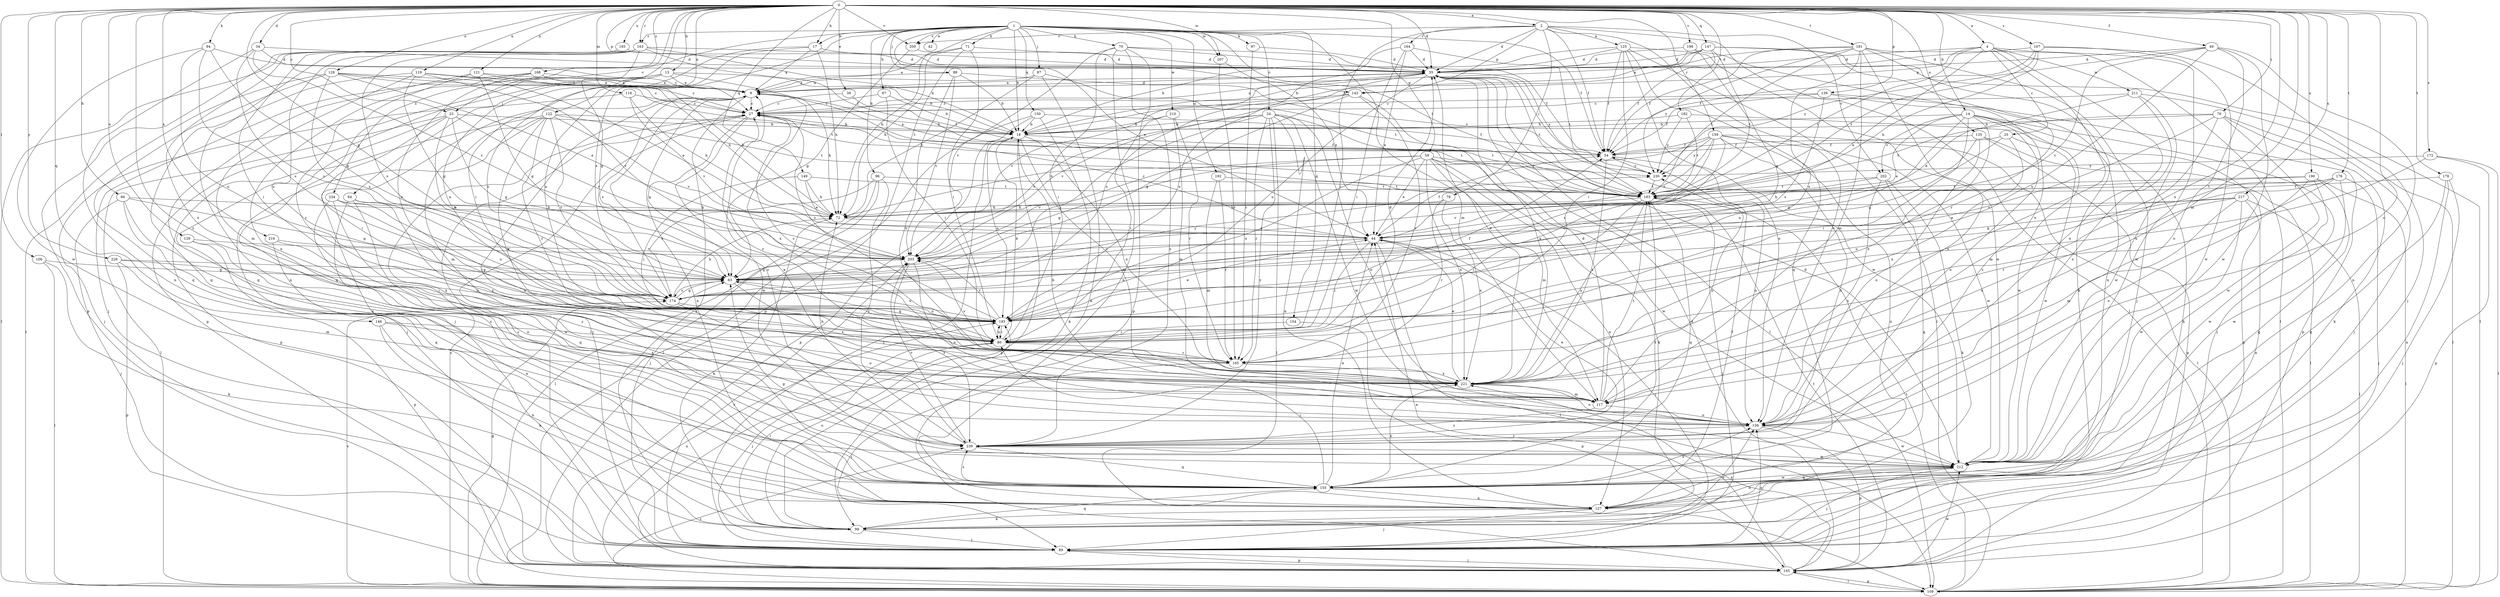 strict digraph  {
0;
1;
2;
4;
9;
13;
14;
17;
18;
23;
24;
25;
27;
34;
35;
39;
42;
44;
49;
54;
59;
63;
66;
67;
70;
71;
72;
76;
78;
80;
84;
87;
88;
89;
94;
96;
97;
99;
106;
109;
116;
117;
119;
121;
122;
125;
127;
128;
129;
135;
136;
139;
143;
145;
146;
147;
149;
150;
154;
155;
159;
163;
164;
165;
167;
168;
172;
174;
176;
178;
181;
182;
183;
185;
190;
192;
193;
198;
200;
202;
203;
207;
210;
211;
212;
216;
217;
221;
226;
230;
234;
239;
0 -> 2  [label=a];
0 -> 4  [label=a];
0 -> 13  [label=b];
0 -> 14  [label=b];
0 -> 17  [label=b];
0 -> 23  [label=c];
0 -> 34  [label=d];
0 -> 35  [label=d];
0 -> 39  [label=e];
0 -> 49  [label=f];
0 -> 59  [label=g];
0 -> 63  [label=g];
0 -> 66  [label=h];
0 -> 76  [label=i];
0 -> 84  [label=j];
0 -> 94  [label=k];
0 -> 106  [label=l];
0 -> 116  [label=m];
0 -> 117  [label=m];
0 -> 119  [label=n];
0 -> 121  [label=n];
0 -> 122  [label=n];
0 -> 128  [label=o];
0 -> 129  [label=o];
0 -> 135  [label=o];
0 -> 136  [label=o];
0 -> 139  [label=p];
0 -> 143  [label=p];
0 -> 146  [label=q];
0 -> 147  [label=q];
0 -> 149  [label=q];
0 -> 159  [label=r];
0 -> 163  [label=r];
0 -> 167  [label=s];
0 -> 168  [label=s];
0 -> 172  [label=s];
0 -> 176  [label=t];
0 -> 178  [label=t];
0 -> 181  [label=t];
0 -> 182  [label=t];
0 -> 185  [label=u];
0 -> 190  [label=u];
0 -> 198  [label=v];
0 -> 200  [label=v];
0 -> 207  [label=w];
0 -> 216  [label=x];
0 -> 217  [label=x];
0 -> 221  [label=x];
0 -> 226  [label=y];
0 -> 234  [label=z];
0 -> 239  [label=z];
1 -> 17  [label=b];
1 -> 18  [label=b];
1 -> 23  [label=c];
1 -> 24  [label=c];
1 -> 42  [label=e];
1 -> 44  [label=e];
1 -> 54  [label=f];
1 -> 67  [label=h];
1 -> 70  [label=h];
1 -> 71  [label=h];
1 -> 72  [label=h];
1 -> 87  [label=j];
1 -> 88  [label=j];
1 -> 96  [label=k];
1 -> 97  [label=k];
1 -> 117  [label=m];
1 -> 150  [label=q];
1 -> 154  [label=q];
1 -> 163  [label=r];
1 -> 174  [label=s];
1 -> 183  [label=t];
1 -> 192  [label=u];
1 -> 200  [label=v];
1 -> 207  [label=w];
1 -> 210  [label=w];
2 -> 35  [label=d];
2 -> 54  [label=f];
2 -> 78  [label=i];
2 -> 80  [label=i];
2 -> 109  [label=l];
2 -> 125  [label=n];
2 -> 136  [label=o];
2 -> 143  [label=p];
2 -> 164  [label=r];
2 -> 200  [label=v];
2 -> 202  [label=v];
4 -> 25  [label=c];
4 -> 35  [label=d];
4 -> 44  [label=e];
4 -> 136  [label=o];
4 -> 143  [label=p];
4 -> 183  [label=t];
4 -> 211  [label=w];
4 -> 212  [label=w];
4 -> 221  [label=x];
9 -> 27  [label=c];
9 -> 35  [label=d];
9 -> 72  [label=h];
9 -> 89  [label=j];
9 -> 99  [label=k];
9 -> 127  [label=n];
9 -> 174  [label=s];
9 -> 221  [label=x];
9 -> 239  [label=z];
13 -> 9  [label=a];
13 -> 18  [label=b];
13 -> 145  [label=p];
13 -> 155  [label=q];
13 -> 174  [label=s];
13 -> 183  [label=t];
13 -> 193  [label=u];
14 -> 18  [label=b];
14 -> 44  [label=e];
14 -> 80  [label=i];
14 -> 89  [label=j];
14 -> 99  [label=k];
14 -> 136  [label=o];
14 -> 193  [label=u];
14 -> 202  [label=v];
14 -> 212  [label=w];
14 -> 221  [label=x];
17 -> 9  [label=a];
17 -> 35  [label=d];
17 -> 72  [label=h];
17 -> 80  [label=i];
17 -> 193  [label=u];
18 -> 54  [label=f];
18 -> 89  [label=j];
18 -> 117  [label=m];
18 -> 145  [label=p];
18 -> 193  [label=u];
18 -> 221  [label=x];
23 -> 18  [label=b];
23 -> 63  [label=g];
23 -> 80  [label=i];
23 -> 109  [label=l];
23 -> 127  [label=n];
23 -> 174  [label=s];
23 -> 203  [label=v];
24 -> 18  [label=b];
24 -> 109  [label=l];
24 -> 127  [label=n];
24 -> 136  [label=o];
24 -> 165  [label=r];
24 -> 174  [label=s];
24 -> 183  [label=t];
24 -> 203  [label=v];
24 -> 212  [label=w];
24 -> 239  [label=z];
25 -> 54  [label=f];
25 -> 63  [label=g];
25 -> 212  [label=w];
25 -> 221  [label=x];
27 -> 18  [label=b];
27 -> 35  [label=d];
27 -> 63  [label=g];
27 -> 89  [label=j];
27 -> 183  [label=t];
27 -> 212  [label=w];
34 -> 27  [label=c];
34 -> 35  [label=d];
34 -> 127  [label=n];
34 -> 174  [label=s];
34 -> 203  [label=v];
35 -> 9  [label=a];
35 -> 109  [label=l];
35 -> 174  [label=s];
35 -> 183  [label=t];
35 -> 193  [label=u];
35 -> 203  [label=v];
35 -> 212  [label=w];
35 -> 230  [label=y];
39 -> 27  [label=c];
39 -> 54  [label=f];
44 -> 27  [label=c];
44 -> 54  [label=f];
44 -> 80  [label=i];
44 -> 89  [label=j];
44 -> 109  [label=l];
44 -> 203  [label=v];
49 -> 35  [label=d];
49 -> 127  [label=n];
49 -> 136  [label=o];
49 -> 193  [label=u];
49 -> 203  [label=v];
49 -> 212  [label=w];
49 -> 230  [label=y];
54 -> 9  [label=a];
54 -> 136  [label=o];
54 -> 221  [label=x];
54 -> 230  [label=y];
59 -> 44  [label=e];
59 -> 63  [label=g];
59 -> 99  [label=k];
59 -> 117  [label=m];
59 -> 127  [label=n];
59 -> 193  [label=u];
59 -> 203  [label=v];
59 -> 212  [label=w];
59 -> 221  [label=x];
59 -> 230  [label=y];
63 -> 174  [label=s];
63 -> 193  [label=u];
63 -> 221  [label=x];
63 -> 230  [label=y];
66 -> 63  [label=g];
66 -> 72  [label=h];
66 -> 89  [label=j];
66 -> 155  [label=q];
66 -> 239  [label=z];
67 -> 18  [label=b];
67 -> 27  [label=c];
67 -> 80  [label=i];
70 -> 35  [label=d];
70 -> 54  [label=f];
70 -> 80  [label=i];
70 -> 127  [label=n];
70 -> 145  [label=p];
70 -> 203  [label=v];
70 -> 239  [label=z];
71 -> 9  [label=a];
71 -> 35  [label=d];
71 -> 72  [label=h];
71 -> 80  [label=i];
71 -> 145  [label=p];
72 -> 44  [label=e];
72 -> 99  [label=k];
76 -> 18  [label=b];
76 -> 89  [label=j];
76 -> 99  [label=k];
76 -> 117  [label=m];
76 -> 174  [label=s];
76 -> 183  [label=t];
76 -> 212  [label=w];
78 -> 72  [label=h];
78 -> 165  [label=r];
78 -> 221  [label=x];
80 -> 18  [label=b];
80 -> 35  [label=d];
80 -> 63  [label=g];
80 -> 89  [label=j];
80 -> 165  [label=r];
80 -> 193  [label=u];
84 -> 72  [label=h];
84 -> 155  [label=q];
84 -> 212  [label=w];
84 -> 221  [label=x];
87 -> 9  [label=a];
87 -> 72  [label=h];
87 -> 99  [label=k];
87 -> 183  [label=t];
88 -> 9  [label=a];
88 -> 18  [label=b];
88 -> 203  [label=v];
88 -> 221  [label=x];
88 -> 230  [label=y];
89 -> 27  [label=c];
89 -> 136  [label=o];
89 -> 145  [label=p];
89 -> 203  [label=v];
94 -> 35  [label=d];
94 -> 63  [label=g];
94 -> 174  [label=s];
94 -> 193  [label=u];
94 -> 212  [label=w];
96 -> 89  [label=j];
96 -> 109  [label=l];
96 -> 174  [label=s];
96 -> 183  [label=t];
96 -> 239  [label=z];
97 -> 35  [label=d];
97 -> 165  [label=r];
99 -> 80  [label=i];
99 -> 89  [label=j];
99 -> 136  [label=o];
99 -> 155  [label=q];
99 -> 193  [label=u];
106 -> 63  [label=g];
106 -> 99  [label=k];
106 -> 109  [label=l];
109 -> 27  [label=c];
109 -> 63  [label=g];
109 -> 145  [label=p];
109 -> 174  [label=s];
109 -> 183  [label=t];
109 -> 239  [label=z];
116 -> 27  [label=c];
116 -> 72  [label=h];
116 -> 89  [label=j];
116 -> 203  [label=v];
117 -> 35  [label=d];
117 -> 136  [label=o];
117 -> 183  [label=t];
117 -> 230  [label=y];
117 -> 239  [label=z];
119 -> 9  [label=a];
119 -> 27  [label=c];
119 -> 44  [label=e];
119 -> 63  [label=g];
119 -> 117  [label=m];
119 -> 155  [label=q];
119 -> 203  [label=v];
121 -> 9  [label=a];
121 -> 63  [label=g];
121 -> 72  [label=h];
121 -> 155  [label=q];
121 -> 165  [label=r];
122 -> 18  [label=b];
122 -> 89  [label=j];
122 -> 117  [label=m];
122 -> 145  [label=p];
122 -> 165  [label=r];
122 -> 174  [label=s];
122 -> 183  [label=t];
122 -> 203  [label=v];
122 -> 221  [label=x];
125 -> 18  [label=b];
125 -> 35  [label=d];
125 -> 54  [label=f];
125 -> 80  [label=i];
125 -> 109  [label=l];
125 -> 136  [label=o];
125 -> 155  [label=q];
125 -> 212  [label=w];
127 -> 54  [label=f];
127 -> 89  [label=j];
127 -> 99  [label=k];
128 -> 9  [label=a];
128 -> 27  [label=c];
128 -> 44  [label=e];
128 -> 109  [label=l];
128 -> 155  [label=q];
128 -> 174  [label=s];
128 -> 183  [label=t];
129 -> 136  [label=o];
129 -> 145  [label=p];
129 -> 203  [label=v];
135 -> 54  [label=f];
135 -> 63  [label=g];
135 -> 109  [label=l];
135 -> 136  [label=o];
135 -> 145  [label=p];
136 -> 18  [label=b];
136 -> 72  [label=h];
136 -> 145  [label=p];
136 -> 212  [label=w];
136 -> 239  [label=z];
139 -> 27  [label=c];
139 -> 54  [label=f];
139 -> 145  [label=p];
139 -> 174  [label=s];
139 -> 239  [label=z];
143 -> 27  [label=c];
143 -> 63  [label=g];
143 -> 165  [label=r];
143 -> 203  [label=v];
143 -> 221  [label=x];
145 -> 35  [label=d];
145 -> 44  [label=e];
145 -> 89  [label=j];
145 -> 109  [label=l];
145 -> 183  [label=t];
145 -> 193  [label=u];
145 -> 212  [label=w];
145 -> 221  [label=x];
146 -> 80  [label=i];
146 -> 99  [label=k];
146 -> 127  [label=n];
146 -> 221  [label=x];
147 -> 9  [label=a];
147 -> 18  [label=b];
147 -> 35  [label=d];
147 -> 54  [label=f];
147 -> 109  [label=l];
147 -> 165  [label=r];
147 -> 183  [label=t];
149 -> 44  [label=e];
149 -> 72  [label=h];
149 -> 80  [label=i];
149 -> 183  [label=t];
150 -> 18  [label=b];
150 -> 54  [label=f];
150 -> 99  [label=k];
150 -> 109  [label=l];
150 -> 145  [label=p];
154 -> 80  [label=i];
154 -> 145  [label=p];
155 -> 9  [label=a];
155 -> 44  [label=e];
155 -> 63  [label=g];
155 -> 80  [label=i];
155 -> 127  [label=n];
155 -> 136  [label=o];
155 -> 183  [label=t];
155 -> 212  [label=w];
155 -> 221  [label=x];
155 -> 239  [label=z];
159 -> 44  [label=e];
159 -> 54  [label=f];
159 -> 72  [label=h];
159 -> 109  [label=l];
159 -> 127  [label=n];
159 -> 174  [label=s];
159 -> 193  [label=u];
159 -> 212  [label=w];
159 -> 230  [label=y];
159 -> 239  [label=z];
163 -> 18  [label=b];
163 -> 35  [label=d];
163 -> 54  [label=f];
163 -> 63  [label=g];
163 -> 80  [label=i];
163 -> 109  [label=l];
163 -> 127  [label=n];
163 -> 174  [label=s];
163 -> 193  [label=u];
163 -> 221  [label=x];
164 -> 35  [label=d];
164 -> 44  [label=e];
164 -> 80  [label=i];
164 -> 183  [label=t];
164 -> 193  [label=u];
165 -> 27  [label=c];
165 -> 89  [label=j];
165 -> 203  [label=v];
165 -> 221  [label=x];
167 -> 35  [label=d];
167 -> 54  [label=f];
167 -> 72  [label=h];
167 -> 89  [label=j];
167 -> 183  [label=t];
167 -> 212  [label=w];
168 -> 9  [label=a];
168 -> 72  [label=h];
168 -> 89  [label=j];
168 -> 136  [label=o];
168 -> 193  [label=u];
172 -> 109  [label=l];
172 -> 145  [label=p];
172 -> 193  [label=u];
172 -> 230  [label=y];
174 -> 63  [label=g];
174 -> 72  [label=h];
174 -> 136  [label=o];
174 -> 193  [label=u];
176 -> 63  [label=g];
176 -> 89  [label=j];
176 -> 165  [label=r];
176 -> 183  [label=t];
176 -> 193  [label=u];
176 -> 212  [label=w];
178 -> 89  [label=j];
178 -> 127  [label=n];
178 -> 155  [label=q];
178 -> 183  [label=t];
181 -> 35  [label=d];
181 -> 54  [label=f];
181 -> 89  [label=j];
181 -> 99  [label=k];
181 -> 109  [label=l];
181 -> 117  [label=m];
181 -> 183  [label=t];
181 -> 193  [label=u];
181 -> 230  [label=y];
181 -> 239  [label=z];
182 -> 18  [label=b];
182 -> 145  [label=p];
182 -> 183  [label=t];
182 -> 230  [label=y];
183 -> 72  [label=h];
183 -> 80  [label=i];
183 -> 89  [label=j];
183 -> 155  [label=q];
183 -> 221  [label=x];
185 -> 35  [label=d];
185 -> 145  [label=p];
190 -> 72  [label=h];
190 -> 109  [label=l];
190 -> 136  [label=o];
190 -> 155  [label=q];
190 -> 183  [label=t];
190 -> 212  [label=w];
192 -> 117  [label=m];
192 -> 165  [label=r];
192 -> 183  [label=t];
193 -> 27  [label=c];
193 -> 44  [label=e];
193 -> 54  [label=f];
193 -> 80  [label=i];
193 -> 203  [label=v];
198 -> 18  [label=b];
198 -> 35  [label=d];
198 -> 63  [label=g];
198 -> 127  [label=n];
200 -> 35  [label=d];
200 -> 63  [label=g];
202 -> 99  [label=k];
202 -> 136  [label=o];
202 -> 155  [label=q];
202 -> 183  [label=t];
202 -> 203  [label=v];
203 -> 63  [label=g];
203 -> 136  [label=o];
203 -> 239  [label=z];
207 -> 44  [label=e];
207 -> 165  [label=r];
210 -> 18  [label=b];
210 -> 80  [label=i];
210 -> 117  [label=m];
210 -> 165  [label=r];
211 -> 27  [label=c];
211 -> 44  [label=e];
211 -> 109  [label=l];
211 -> 136  [label=o];
211 -> 212  [label=w];
212 -> 35  [label=d];
212 -> 89  [label=j];
212 -> 127  [label=n];
212 -> 155  [label=q];
216 -> 80  [label=i];
216 -> 127  [label=n];
216 -> 203  [label=v];
217 -> 44  [label=e];
217 -> 72  [label=h];
217 -> 109  [label=l];
217 -> 117  [label=m];
217 -> 127  [label=n];
217 -> 212  [label=w];
217 -> 221  [label=x];
221 -> 27  [label=c];
221 -> 35  [label=d];
221 -> 44  [label=e];
221 -> 117  [label=m];
221 -> 136  [label=o];
226 -> 63  [label=g];
226 -> 117  [label=m];
226 -> 145  [label=p];
226 -> 193  [label=u];
230 -> 183  [label=t];
234 -> 72  [label=h];
234 -> 80  [label=i];
234 -> 193  [label=u];
234 -> 221  [label=x];
234 -> 239  [label=z];
239 -> 9  [label=a];
239 -> 44  [label=e];
239 -> 155  [label=q];
239 -> 203  [label=v];
239 -> 212  [label=w];
}
